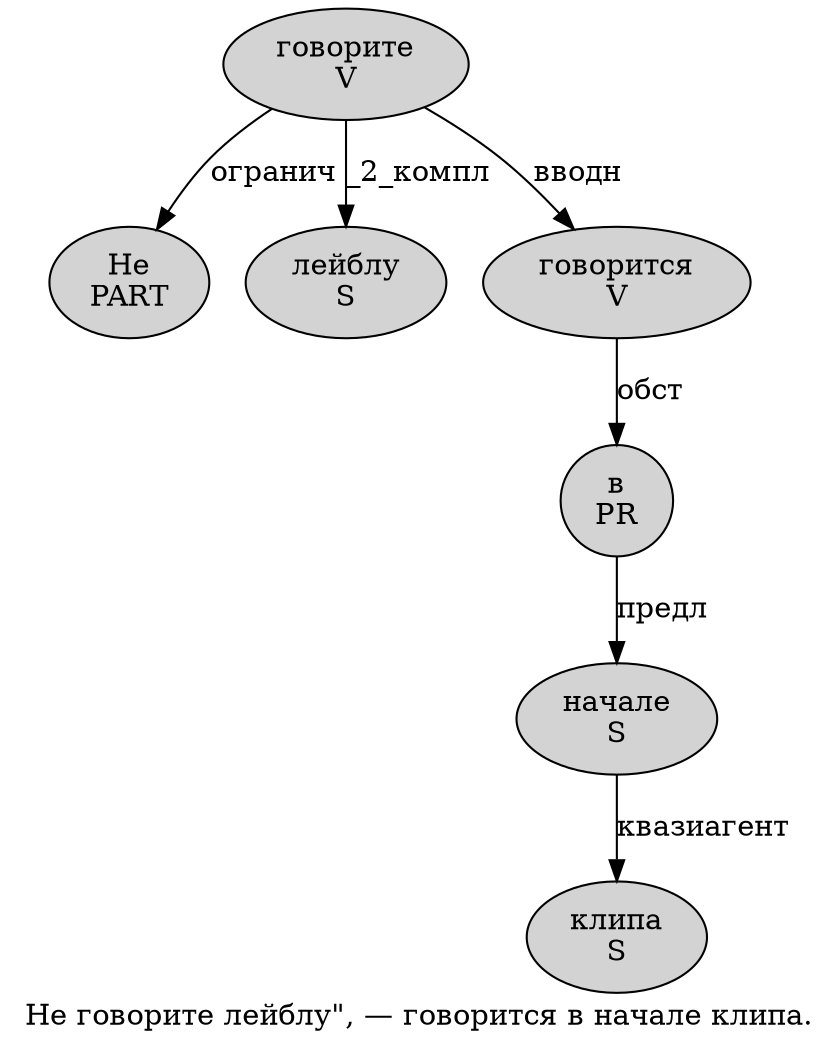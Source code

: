 digraph SENTENCE_1719 {
	graph [label="Не говорите лейблу\", — говорится в начале клипа."]
	node [style=filled]
		0 [label="Не
PART" color="" fillcolor=lightgray penwidth=1 shape=ellipse]
		1 [label="говорите
V" color="" fillcolor=lightgray penwidth=1 shape=ellipse]
		2 [label="лейблу
S" color="" fillcolor=lightgray penwidth=1 shape=ellipse]
		6 [label="говорится
V" color="" fillcolor=lightgray penwidth=1 shape=ellipse]
		7 [label="в
PR" color="" fillcolor=lightgray penwidth=1 shape=ellipse]
		8 [label="начале
S" color="" fillcolor=lightgray penwidth=1 shape=ellipse]
		9 [label="клипа
S" color="" fillcolor=lightgray penwidth=1 shape=ellipse]
			6 -> 7 [label="обст"]
			7 -> 8 [label="предл"]
			1 -> 0 [label="огранич"]
			1 -> 2 [label="_2_компл"]
			1 -> 6 [label="вводн"]
			8 -> 9 [label="квазиагент"]
}